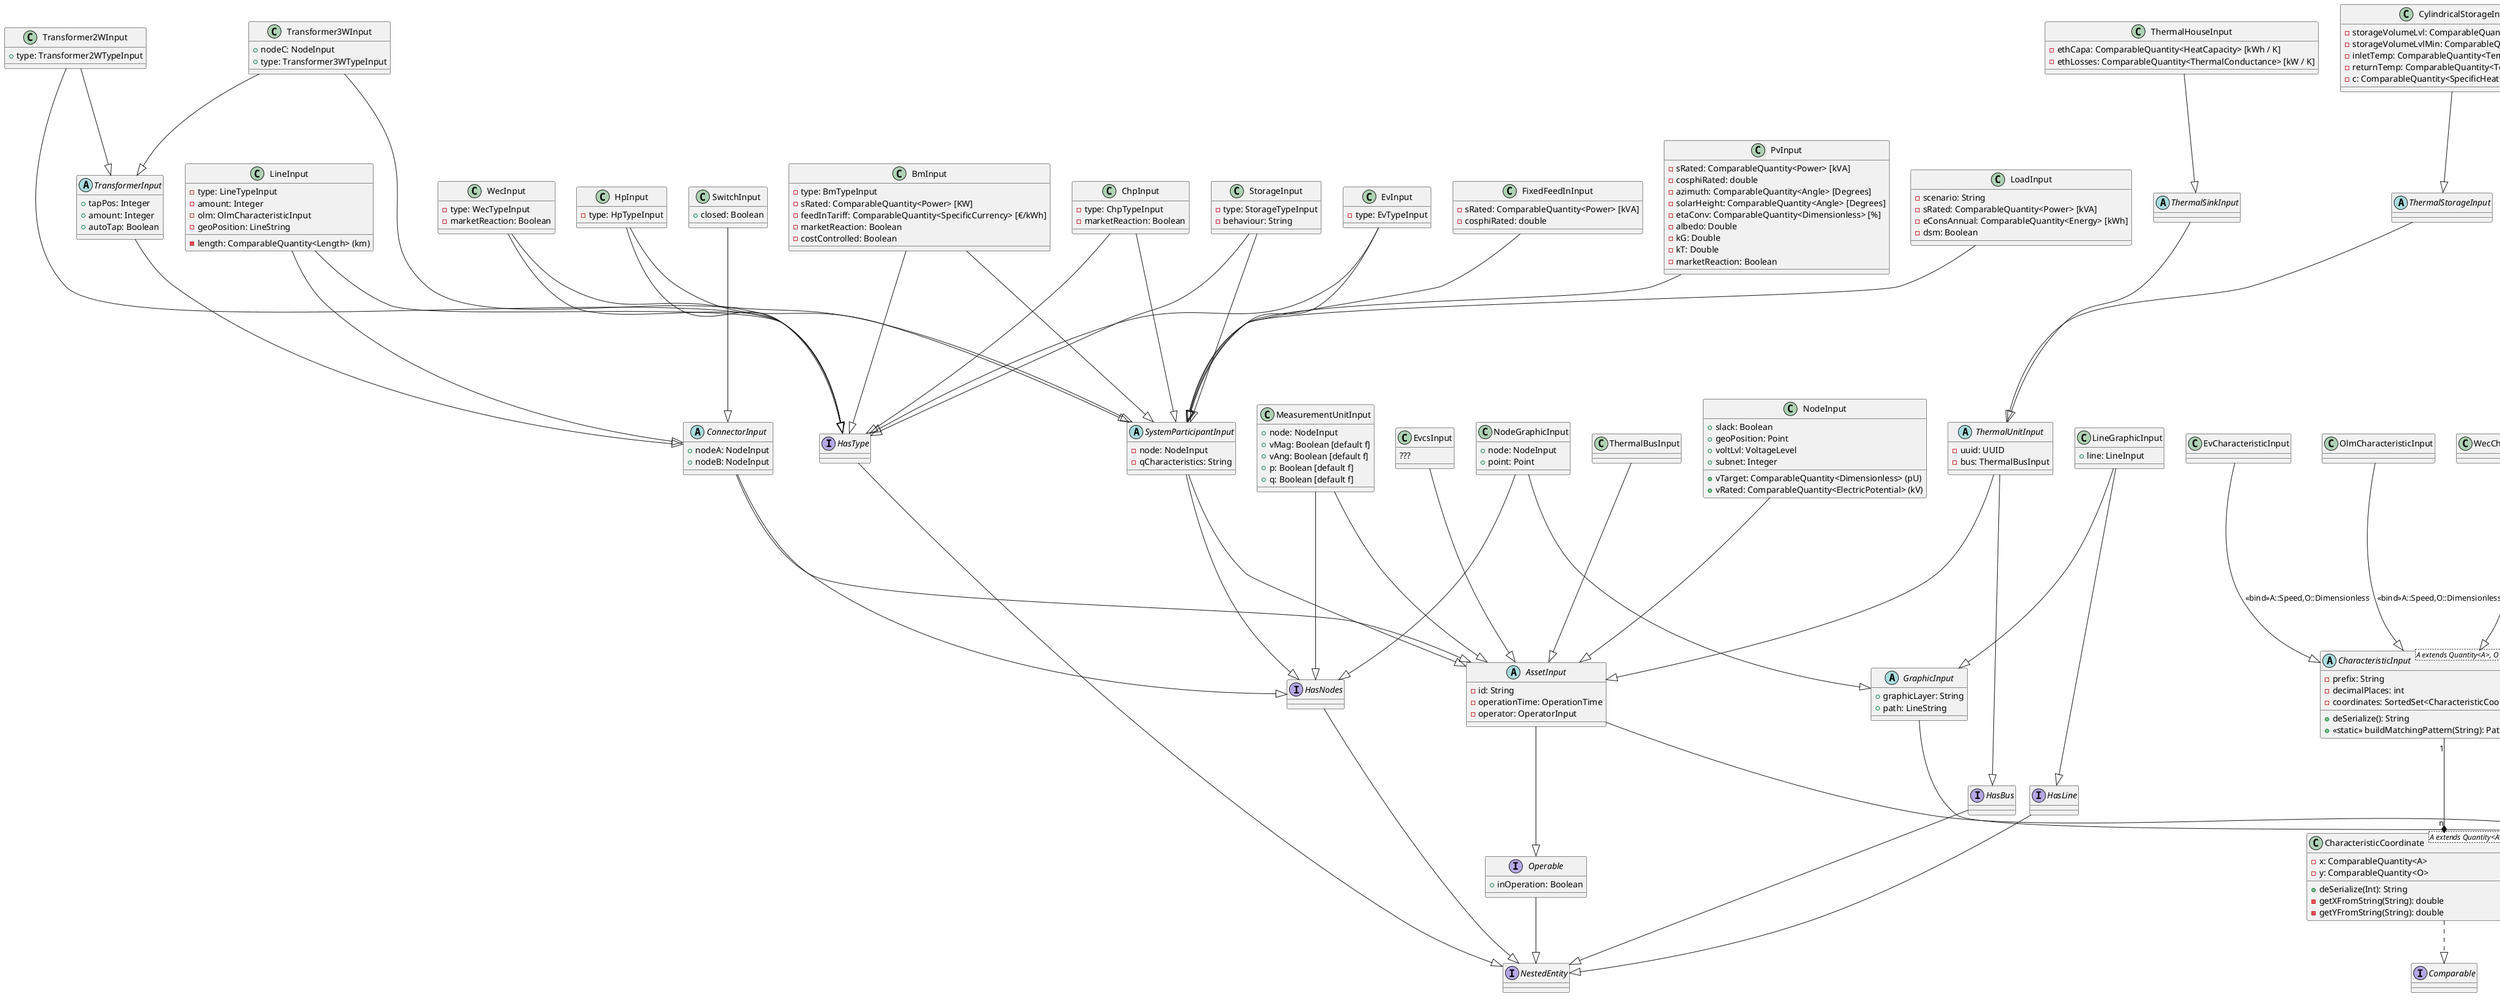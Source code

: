 @startuml

abstract Class UniqueEntity {
+ uuid: UUID
}

abstract Class InputEntity
InputEntity --|> UniqueEntity

Interface Operable {
+ inOperation: Boolean
}
Operable --|> NestedEntity

abstract Class AssetInput {
- id: String
- operationTime: OperationTime
- operator: OperatorInput
}
AssetInput --|> InputEntity
AssetInput --|> Operable

abstract Class SystemParticipantInput {
- node: NodeInput
- qCharacteristics: String
}
SystemParticipantInput --|> AssetInput
SystemParticipantInput --|> HasNodes

Class OperatorInput {
+ name: String
}
OperatorInput --|> InputEntity

abstract Class ConnectorInput {
+ nodeA: NodeInput
+ nodeB: NodeInput
}
ConnectorInput --|> AssetInput
ConnectorInput --|> HasNodes

Interface Comparable

Class CharacteristicCoordinate <A extends Quantity<A>, O extends Quantity<O>> {
    - x: ComparableQuantity<A>
    - y: ComparableQuantity<O>
    + deSerialize(Int): String
    - getXFromString(String): double
    - getYFromString(String): double
}
CharacteristicCoordinate ..|> Comparable

abstract Class CharacteristicInput <A extends Quantity<A>, O extends Quantity<O>> {
    - prefix: String
    - decimalPlaces: int
    - coordinates: SortedSet<CharacteristicCoordinate>
    + deSerialize(): String
    + <<static>> buildMatchingPattern(String): Pattern
}
CharacteristicInput --|> InputEntity
CharacteristicInput "1" --* "n" CharacteristicCoordinate

Class WecCharacteristicInput {
}
WecCharacteristicInput --|> CharacteristicInput: <<bind>>A::Power,O::Dimensionless

Class EvCharacteristicInput {
}
EvCharacteristicInput --|> CharacteristicInput: <<bind>>A::Speed,O::Dimensionless

Class OlmCharacteristicInput {
}
OlmCharacteristicInput --|> CharacteristicInput: <<bind>>A::Speed,O::Dimensionless

abstract Class AssetTypeInput {
+ id: String
}
AssetTypeInput --|> InputEntity

abstract Class SystemParticipantTypeInput {
- capex: ComparableQuantity<Currency> [€]
- opex: ComparableQuantity<EnergyPrice> [€/MWh]
- sRated: ComparableQuantity<Power> [kVA]
- cosphiRated: Double
}
SystemParticipantTypeInput --|> AssetTypeInput



Class BmTypeInput {
   - capex: ComparableQuantity<Currency> [€]
   - opex: ComparableQuantity<EnergyPrice> [€/MWh]
   - cosphiRated: double
   - sRated: ComparableQuantity<Power> [kVA]
   - etaConv: ComparableQuantity<Dimensionless> [%]
   - loadGradient: ComparableQuantity<DimensionlessRate> [%/h]
}
BmTypeInput --|> SystemParticipantTypeInput

Class ChpTypeInput {
    - capex: ComparableQuantity<Currency> [€]
    - opex: ComparableQuantity<EnergyPrice> [€/MWh]
    - cosphiRated: double
    - pThermal: ComparableQuantity<Power> [KW]
    - etaEl: ComparableQuantity<Dimensionless> [%]
    - etaTh: ComparableQuantity<Dimensionless> [%]
    - pOwn: ComparableQuantity<Power> [kW]
    - thermalStorage: ThermalStorageInput
 }
ChpTypeInput --|> SystemParticipantTypeInput

Class EvTypeInput {
    - capex: ComparableQuantity<Currency> [€]
    - opex: ComparableQuantity<EnergyPrice> [€/MWh]
    - cosphiRated: double
    - eStorage: ComparableQuantity<Energy> [kWh]
    - sRated: ComparableQuantity<Power> [kVA]
    - eCons: ComparableQuantity<SpecificEnergy> [kWh/km]
}
EvTypeInput --|> SystemParticipantTypeInput


Class HpTypeInput {
    - capex: ComparableQuantity<Currency> [€]
    - opex: ComparableQuantity<EnergyPrice> [€/MWh]
    - cosphiRated: double
    - sRated: ComparableQuantity<Power> [kVA]
    - pThermal: ComparableQuantity<Power> [kW]
}
HpTypeInput --|> SystemParticipantTypeInput


Class StorageTypeInput {
- capex: ComparableQuantity<Currency> [€]
- opex: ComparableQuantity<EnergyPrice> [€/MWh]
- cosphiRated: double
- sRated: ComparableQuantity<Power> [kVA]
- activePowerGradient: ComparableQuantity<DimensionlessRate>
- pMax: ComparableQuantity<Power> [kW]
- eta: ComparableQuantity<Dimensionless> [%]
- eStorage: ComparableQuantity<Energy> [kWh]
- dod: ComparableQuantity<Dimensionless> [%]
- lifeTime: ComparableQuantity<Time> [ms]
- lifeCycle: Integer
}
StorageTypeInput --|> SystemParticipantTypeInput

Class WecTypeInput {
    - rotorArea: ComparableQuantity<Area> [m²]
    - hubHeight: ComparableQuantity<Length> [m]
    - etaConv: ComparableQuantity<Dimensionless> [%]
    - cpCharacteristic: WecCharacteristicInput
}
WecTypeInput --|> SystemParticipantTypeInput


Class LineTypeInput {
+ r: ComparableQuantity<SpecificResistance> (Ohm/km)
+ x: ComparableQuantity<SpecificResistance> (Ohm/km)
+ g: ComparableQuantity<SpecificConductance> (µS/km)
+ b: ComparableQuantity<SpecificConductance> (µS/km)
+ iMax: ComparableQuantity<ElectricCurrent> (A)
+ vRated: ComparableQuantity<ElectricPotential> (V)
+ olmChar: Optional<String>
}
LineTypeInput --|> AssetTypeInput

Class Transformer2WTypeInput {
+ sRated: ComparableQuantity<Power> (MVA)
+ vRatedA: ComparableQuantity<ElectricPotential> (kV)
+ vRatedB: ComparableQuantity<ElectricPotential> (kV)
+ rSc: ComparableQuantity<ElectricalResistance> (Ohm)
+ xSc: ComparableQuantity<ElectricalResistance> (Ohm)
+ gM: ComparableQuantity<ElectricalConductance> (nS)
+ bM: ComparableQuantity<ElectricalConductance> (nS)
+ dV: ComparableQuantity<Dimensionless> (%)
+ dPhi: ComparableQuantity<Angle> (Degrees)
+ tapSide: Boolean
+ tapNeutr: Integer
+ tapMin: Integer
+ tapMax: Integer
}
Transformer2WTypeInput --|> AssetTypeInput

Class Transformer3WTypeInput {
+ vRatedA: ComparableQuantity<ElectricPotential> (kV)
+ vRatedB: ComparableQuantity<ElectricPotential> (kV)
+ vRatedC: ComparableQuantity<ElectricPotential> (kV)
+ rScA: ComparableQuantity<ElectricalResistance> (Ohm)
+ rScB: ComparableQuantity<ElectricalResistance> (Ohm)
+ rScC: ComparableQuantity<ElectricalResistance> (Ohm)
+ xScA: ComparableQuantity<ElectricalResistance> (Ohm)
+ xScB: ComparableQuantity<ElectricalResistance> (Ohm)
+ xScC: ComparableQuantity<ElectricalResistance> (Ohm)
+ gM: ComparableQuantity<ElectricalConductance> (nS)
+ bM: ComparableQuantity<ElectricalConductance> (nS)
+ sRatedA: ComparableQuantity<Power> (MVA)
+ sRatedB: ComparableQuantity<Power> (MVA)
+ sRatedC: ComparableQuantity<Power> (MVA)
+ dV: ComparableQuantity<Dimensionless> (%)
+ dPhi: ComparableQuantity<Angle> (Degrees)
+ tapNeutr: Integer
+ tapMin: Integer
+ tapMax: Integer
}
Transformer3WTypeInput --|> AssetTypeInput

Class RandomLoadParameter {
+ quarterHour: Integer
+ kWd: Double
+ kSa: Double
+ kSu: Double
+ myWd: Double
+ mySa: Double
+ mySu: Double
+ sigmaWd: Double
+ sigmaSa: Double
+ sigmaSu: Double
}
RandomLoadParameter --|> InputEntity

'extractor interface information

interface NestedEntity

interface HasNodes
HasNodes --|> NestedEntity

interface HasType
HasType --|> NestedEntity

interface HasLine
HasLine --|> NestedEntity

interface HasBus
HasBus --|> NestedEntity

Class FixedFeedInInput {
- sRated: ComparableQuantity<Power> [kVA]
- cosphiRated: double
}
FixedFeedInInput --|> SystemParticipantInput

Class PvInput {
- sRated: ComparableQuantity<Power> [kVA]
- cosphiRated: double
- azimuth: ComparableQuantity<Angle> [Degrees]
- solarHeight: ComparableQuantity<Angle> [Degrees]
- etaConv: ComparableQuantity<Dimensionless> [%]
- albedo: Double
- kG: Double
- kT: Double
- marketReaction: Boolean
}
PvInput --|> SystemParticipantInput

Class WecInput{
- type: WecTypeInput
- marketReaction: Boolean
}
WecInput --|> SystemParticipantInput
WecInput --|> HasType

Class ChpInput {
- type: ChpTypeInput
- marketReaction: Boolean
}
ChpInput --|> SystemParticipantInput
ChpInput --|> HasType

Class BmInput {
- type: BmTypeInput
- sRated: ComparableQuantity<Power> [KW]
- feedInTariff: ComparableQuantity<SpecificCurrency> [€/kWh]
- marketReaction: Boolean
- costControlled: Boolean
}
BmInput --|> SystemParticipantInput
BmInput --|> HasType

Class EvInput {
- type: EvTypeInput
}
EvInput --|> SystemParticipantInput
EvInput --|> HasType

Class LoadInput {
- scenario: String
- sRated: ComparableQuantity<Power> [kVA]
- eConsAnnual: ComparableQuantity<Energy> [kWh]
- dsm: Boolean
}
LoadInput --|> SystemParticipantInput

Class StorageInput {
- type: StorageTypeInput
- behaviour: String
}
StorageInput --|> SystemParticipantInput
StorageInput --|> HasType

Class HpInput {
- type: HpTypeInput
}
HpInput --|> SystemParticipantInput
HpInput --|> HasType

Abstract Class ThermalUnitInput {
 - uuid: UUID
 - bus: ThermalBusInput
}
ThermalUnitInput --|> AssetInput
ThermalUnitInput --|> HasBus

Class ThermalBusInput {
}
ThermalBusInput --|> AssetInput

Abstract Class ThermalSinkInput {
}
ThermalSinkInput --|> ThermalUnitInput

Class ThermalHouseInput {
 - ethCapa: ComparableQuantity<HeatCapacity> [kWh / K]
 - ethLosses: ComparableQuantity<ThermalConductance> [kW / K]
}
ThermalHouseInput --|> ThermalSinkInput

Abstract Class ThermalStorageInput {
}
ThermalStorageInput --|> ThermalUnitInput

Class CylindricalStorageInput {
  - storageVolumeLvl: ComparableQuantity<Volume>
  - storageVolumeLvlMin: ComparableQuantity<Volume>
  - inletTemp: ComparableQuantity<Temperature>
  - returnTemp: ComparableQuantity<Temperature>
  - c: ComparableQuantity<SpecificHeatCapacity>
}
CylindricalStorageInput --|> ThermalStorageInput

Class MeasurementUnitInput {
+ node: NodeInput
+ vMag: Boolean [default f]
+ vAng: Boolean [default f]
+ p: Boolean [default f]
+ q: Boolean [default f]
}
MeasurementUnitInput --|> AssetInput
MeasurementUnitInput --|> HasNodes

Class NodeInput {
+ vTarget: ComparableQuantity<Dimensionless> (pU)
+ vRated: ComparableQuantity<ElectricPotential> (kV)
+ slack: Boolean
+ geoPosition: Point
+ voltLvl: VoltageLevel
+ subnet: Integer
}
NodeInput --|> AssetInput

Class EvcsInput {
???
}
EvcsInput --|> AssetInput

Class LineInput {
    - type: LineTypeInput
    - length: ComparableQuantity<Length> (km)
    - amount: Integer
    - olm: OlmCharacteristicInput
    - geoPosition: LineString
}
LineInput --|> ConnectorInput
LineInput --|> HasType

Class SwitchInput {
+ closed: Boolean
}
SwitchInput --|> ConnectorInput

abstract TransformerInput {
+ tapPos: Integer
+ amount: Integer
+ autoTap: Boolean
}
TransformerInput --|> ConnectorInput

Class Transformer2WInput {
+ type: Transformer2WTypeInput
}
Transformer2WInput --|> TransformerInput
Transformer2WInput --|> HasType

Class Transformer3WInput {
+ nodeC: NodeInput
+ type: Transformer3WTypeInput
}
Transformer3WInput --|> TransformerInput

Transformer3WInput --|> HasType

abstract Class GraphicInput {
+ graphicLayer: String
+ path: LineString
}
GraphicInput --|> InputEntity

Class NodeGraphicInput {
+ node: NodeInput
+ point: Point
}
NodeGraphicInput --|> GraphicInput
NodeGraphicInput --|> HasNodes

Class LineGraphicInput {
+ line: LineInput
}
LineGraphicInput --|> GraphicInput
LineGraphicInput --|> HasLine

Interface Value

abstract Class TimeBasedValue<T extends Value>{
    + time: ZonedDateTime
    + getValue(): T
}
TimeBasedValue --|> UniqueEntity
TimeBasedValue --* Value

Class PowerValue {
    - p: ComparableQuantity<Power> [kW]
    - q: ComparableQuantity<Power> [kVA]
}
PowerValue --|> Value

Class HeatAndPowerValue {
    - heatDemand: ComparableQuantity<Power> [kW]
}
HeatAndPowerValue --|> PowerValue

Class HeatDemandValue {
    - heatDemand: ComparableQuantity<Power> [kW]
}
HeatDemandValue --|> Value

Class EnergyPriceValue {
    - price: ComparableQuantity<SpecificCurrency> [€/MWh]
}
EnergyPriceValue --|> Value

Class IrradiationValue {
    - directIrradiation: ComparableQuantity<Irradiation>
    - diffuseIrradiation: ComparableQuantity<Irradiation>
}
IrradiationValue --|> Value

Class TemperatureValue {
    - temperature: ComparableQuantity<Temperature>
}
TemperatureValue --|> Value

Class WindValue {
    - direction: ComparableQuantity<Angle>
    - velocity: ComparableQuantity<Speed>
}
WindValue --|> Value

Class WeatherValue {
  - coordinate: Point
  - irradiation: IrradiationValue
  - temperature: TemperatureValue
  - wind: WindValue
}
WeatherValue --|> Value
WeatherValue --* IrradiationValue
WeatherValue --* TemperatureValue
WeatherValue --* WindValue

Interface LoadProfileType {
}

enum PowerSystemLoadProfileType {
BL_H
G0_A
G0_M
...
}
PowerSystemLoadProfileType --|> LoadProfileType

Interface VoltageLevel {
}

enum GermanVoltageLevel {
HoeS,
HS,
MS,
NS
}
GermanVoltageLevel --|> VoltageLevel

Abstract Class TimeSeries<T extends Value> {
    + TimeBasedValue<T> getTimeBasedValue(ZonedDateTime)
    + T getValue(ZonedDateTime)
}
TimeSeries --|> UniqueEntity
TimeSeries "1" --* "n" TimeBasedValue

Class IndividualTimeSeries<T extends Value> {
    - timeToTimeBasedValue:HashMap<ZonedDateTime, TimeBasedValue<T>>
    + add(ZonedDateTime, T): void
    + add(TimeBasedValue<T>): void
    + addAll(Map<ZonedDateTime, T>): void
}
IndividualTimeSeries --|> TimeSeries

Class PowerTimeSeries {
}
PowerTimeSeries --|> IndividualTimeSeries

Class HeatDemandTimeSeries {
}
HeatDemandTimeSeries --|> IndividualTimeSeries

Class HeatAndPowerTimeSeries {
}
HeatAndPowerTimeSeries --|> IndividualTimeSeries

Abstract Class RepetitiveTimeSeries<T extends Value> {
    + calc(ZonedDateTime): T
}
RepetitiveTimeSeries --|> TimeSeries

Class LoadProfileInput {
    + profile: LoadProfileType
}
LoadProfileInput --|> RepetitiveTimeSeries
LoadProfileInput --> LoadProfileType

@enduml